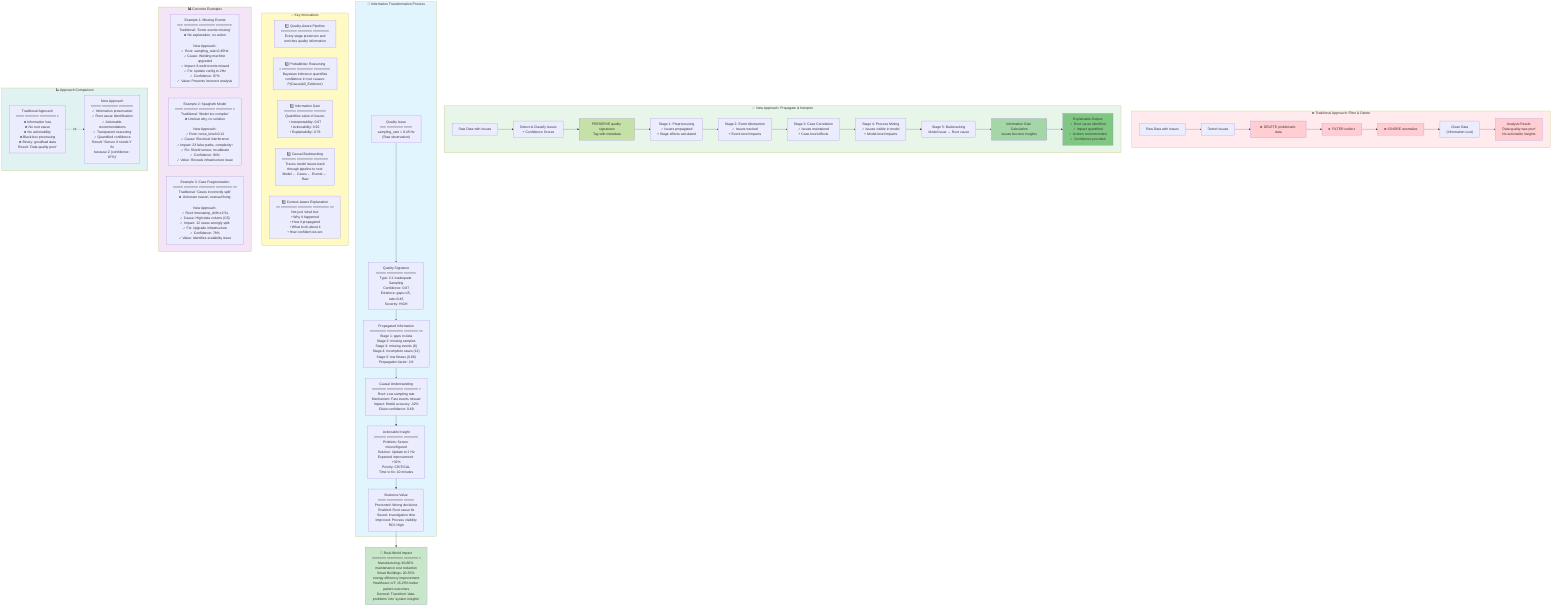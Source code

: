graph TB
    subgraph Traditional["❌ Traditional Approach: Filter & Delete"]
        T1["Raw Data with Issues"] --> T2["Detect Issues"]
        T2 --> T3["❌ DELETE problematic data"]
        T3 --> T4["❌ FILTER outliers"]
        T4 --> T5["❌ IGNORE anomalies"]
        T5 --> T6["Clean Data<br/>(Information Lost)"]
        T6 --> T7["Analysis Result:<br/>'Data quality was poor'<br/>No actionable insights"]
        
        style T3 fill:#ffcdd2
        style T4 fill:#ffcdd2
        style T5 fill:#ffcdd2
        style T7 fill:#ffcdd2
    end
    
    subgraph NewApproach["✅ New Approach: Propagate & Interpret"]
        N1["Raw Data with Issues"] --> N2["Detect & Classify Issues<br/>+ Confidence Scores"]
        
        N2 --> N3["PRESERVE quality signatures<br/>Tag with metadata"]
        
        N3 --> N4["Stage 1: Preprocessing<br/>✓ Issues propagated<br/>+ Stage effects calculated"]
        
        N4 --> N5["Stage 2: Event Abstraction<br/>✓ Issues tracked<br/>+ Event-level impacts"]
        
        N5 --> N6["Stage 3: Case Correlation<br/>✓ Issues maintained<br/>+ Case-level effects"]
        
        N6 --> N7["Stage 4: Process Mining<br/>✓ Issues visible in model<br/>+ Model-level impacts"]
        
        N7 --> N8["Stage 5: Backtracking<br/>Model issue → Root cause"]
        
        N8 --> N9["Information Gain Calculation<br/>Issues become insights"]
        
        N9 --> N10["Explainable Output:<br/>✓ Root cause identified<br/>✓ Impact quantified<br/>✓ Actions recommended<br/>✓ Confidence provided"]
        
        style N3 fill:#c5e1a5
        style N9 fill:#a5d6a7
        style N10 fill:#81c784
    end
    
    subgraph InformationTransformation["🔄 Information Transformation Process"]
        Quality["Quality Issue<br/>━━━━━━━━━━━━━━━<br/>sampling_rate = 0.45 Hz<br/>(Raw observation)"]
        
        Quality --> Signature["Quality Signature<br/>━━━━━━━━━━━━━━━━━━━<br/>Type: C1 Inadequate Sampling<br/>Confidence: 0.87<br/>Evidence: gaps=15, rate=0.45<br/>Severity: HIGH"]
        
        Signature --> Propagated["Propagated Information<br/>━━━━━━━━━━━━━━━━━━━━━━━━━<br/>Stage 1: gaps in data<br/>Stage 2: missing samples<br/>Stage 3: missing events (8)<br/>Stage 4: incomplete cases (12)<br/>Stage 5: low fitness (0.68)<br/>Propagation factor: 2.6"]
        
        Propagated --> Causal["Causal Understanding<br/>━━━━━━━━━━━━━━━━━━━━━━━<br/>Root: Low sampling rate<br/>Mechanism: Fast events missed<br/>Impact: Model accuracy -32%<br/>Chain confidence: 0.69"]
        
        Causal --> Insight["Actionable Insight<br/>━━━━━━━━━━━━━━━━━━━━━<br/>Problem: Sensor misconfigured<br/>Solution: Update to 2 Hz<br/>Expected improvement: +32%<br/>Priority: CRITICAL<br/>Time to fix: 10 minutes"]
        
        Insight --> Value["Business Value<br/>━━━━━━━━━━━━━━━━━<br/>Prevented: Wrong decisions<br/>Enabled: Root cause fix<br/>Saved: Investigation time<br/>Improved: Process visibility<br/>ROI: High"]
    end
    
    subgraph KeyInnovations["💡 Key Innovations"]
        I1["1️⃣ Quality-Aware Pipeline<br/>━━━━━━━━━━━━━━━━━━━━━━━<br/>Every stage preserves and<br/>enriches quality information"]
        
        I2["2️⃣ Probabilistic Reasoning<br/>━━━━━━━━━━━━━━━━━━━━━━━━<br/>Bayesian inference quantifies<br/>confidence in root causes:<br/>P(Cause|All_Evidence)"]
        
        I3["3️⃣ Information Gain<br/>━━━━━━━━━━━━━━━━━━━━<br/>Quantifies value of issues:<br/>• Interpretability: 0.87<br/>• Actionability: 0.92<br/>• Explainability: 0.78"]
        
        I4["4️⃣ Causal Backtracking<br/>━━━━━━━━━━━━━━━━━━━━━━<br/>Traces model issues back<br/>through pipeline to root:<br/>Model ← Cases ← Events ← Raw"]
        
        I5["5️⃣ Context-Aware Explanation<br/>━━━━━━━━━━━━━━━━━━━━━━━━━━━<br/>Not just 'what' but:<br/>• Why it happened<br/>• How it propagated<br/>• What to do about it<br/>• How confident we are"]
    end
    
    subgraph Examples["📊 Concrete Examples"]
        E1["Example 1: Missing Events<br/>━━━━━━━━━━━━━━━━━━━━━━━━━━<br/>Traditional: 'Some events missing'<br/>❌ No explanation, no action<br/><br/>New Approach:<br/>✓ Root: sampling_rate=0.45Hz<br/>✓ Cause: Welding machine upgraded<br/>✓ Impact: 8 weld events missed<br/>✓ Fix: Update config to 2Hz<br/>✓ Confidence: 87%<br/>✓ Value: Prevents incorrect analysis"]
        
        E2["Example 2: Spaghetti Model<br/>━━━━━━━━━━━━━━━━━━━━━━━━━━━━<br/>Traditional: 'Model too complex'<br/>❌ Unclear why, no solution<br/><br/>New Approach:<br/>✓ Root: noise_level=0.12<br/>✓ Cause: Electrical interference<br/>✓ Impact: 23 false paths, complexity↑<br/>✓ Fix: Shield sensor, recalibrate<br/>✓ Confidence: 94%<br/>✓ Value: Reveals infrastructure issue"]
        
        E3["Example 3: Case Fragmentation<br/>━━━━━━━━━━━━━━━━━━━━━━━━━━━━━━<br/>Traditional: 'Cases incorrectly split'<br/>❌ Unknown reason, manual fixing<br/><br/>New Approach:<br/>✓ Root: timestamp_drift=±2.5s<br/>✓ Cause: High data volume (C5)<br/>✓ Impact: 12 cases wrongly split<br/>✓ Fix: Upgrade infrastructure<br/>✓ Confidence: 78%<br/>✓ Value: Identifies scalability issue"]
    end
    
    subgraph Comparison["📈 Approach Comparison"]
        C1["Traditional Approach<br/>━━━━━━━━━━━━━━━━━━━━<br/>❌ Information loss<br/>❌ No root cause<br/>❌ No actionability<br/>❌ Black box processing<br/>❌ Binary: good/bad data<br/>Result: 'Data quality poor'"]
        
        C2["New Approach<br/>━━━━━━━━━━━━━━━━━━━━<br/>✓ Information preservation<br/>✓ Root cause identification<br/>✓ Actionable recommendations<br/>✓ Transparent reasoning<br/>✓ Quantified confidence<br/>Result: 'Sensor X needs Y fix<br/>because Z (confidence: 87%)'"]
        
        C1 -.vs.-> C2
    end
    
    Value --> Impact["🎯 Real-World Impact<br/>━━━━━━━━━━━━━━━━━━━━━━━<br/>Manufacturing: 40-60% maintenance cost reduction<br/>Smart Buildings: 20-35% energy efficiency improvement<br/>Healthcare IoT: 15-25% better patient outcomes<br/>General: Transform 'data problems' into 'system insights'"]
    
    style Traditional fill:#ffebee
    style NewApproach fill:#e8f5e9
    style InformationTransformation fill:#e1f5fe
    style KeyInnovations fill:#fff9c4
    style Examples fill:#f3e5f5
    style Comparison fill:#e0f2f1
    style Impact fill:#c8e6c9